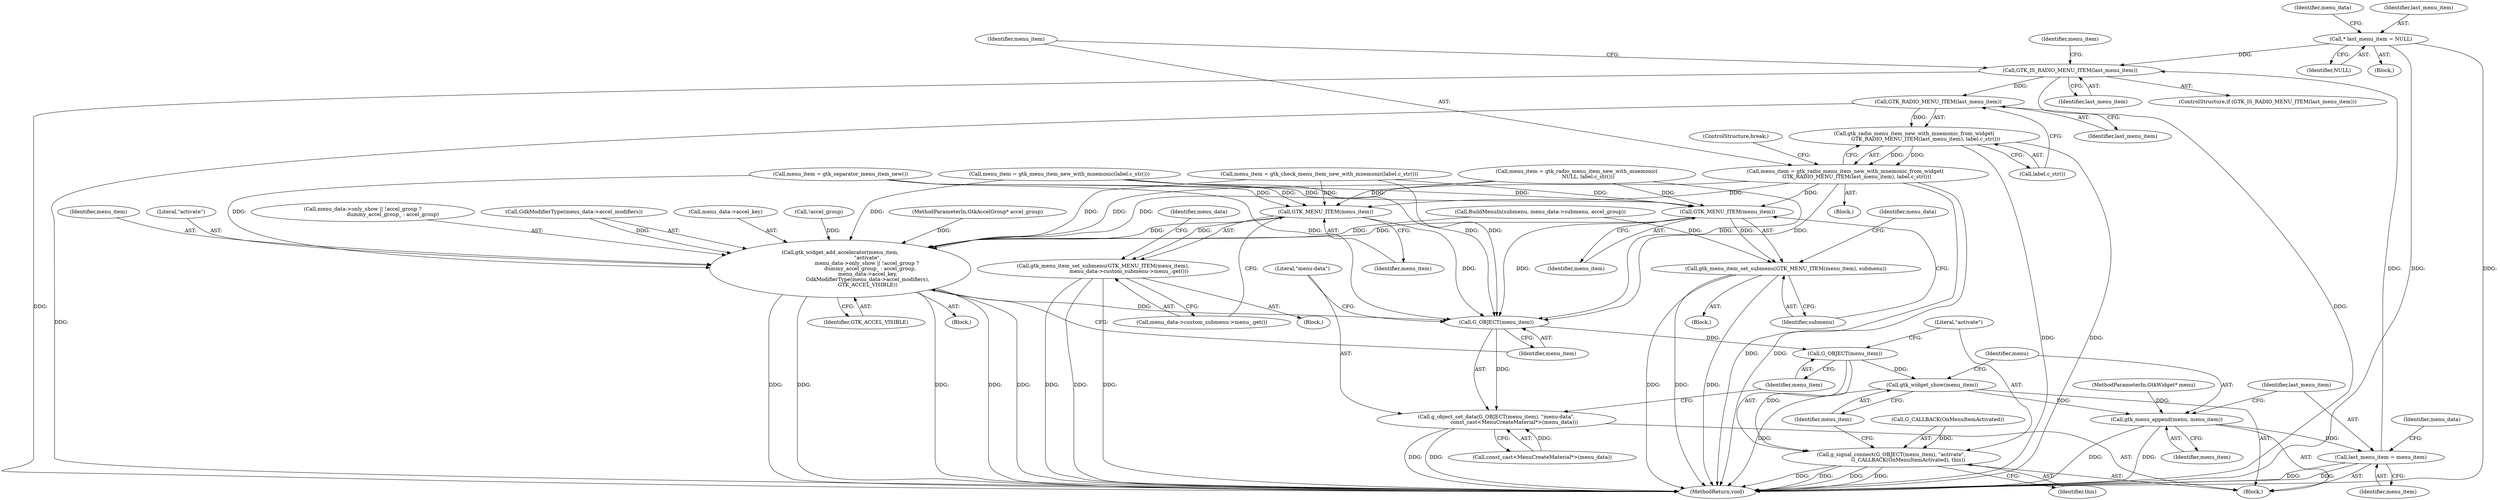 digraph "0_Chrome_3290c948762c47292fb388de8318859ee22b6688@pointer" {
"1000106" [label="(Call,* last_menu_item = NULL)"];
"1000178" [label="(Call,GTK_IS_RADIO_MENU_ITEM(last_menu_item))"];
"1000184" [label="(Call,GTK_RADIO_MENU_ITEM(last_menu_item))"];
"1000183" [label="(Call,gtk_radio_menu_item_new_with_mnemonic_from_widget(\n              GTK_RADIO_MENU_ITEM(last_menu_item), label.c_str()))"];
"1000181" [label="(Call,menu_item = gtk_radio_menu_item_new_with_mnemonic_from_widget(\n              GTK_RADIO_MENU_ITEM(last_menu_item), label.c_str()))"];
"1000229" [label="(Call,GTK_MENU_ITEM(menu_item))"];
"1000228" [label="(Call,gtk_menu_item_set_submenu(GTK_MENU_ITEM(menu_item), submenu))"];
"1000251" [label="(Call,gtk_widget_add_accelerator(menu_item,\n                                  \"activate\",\n                                 menu_data->only_show || !accel_group ?\n                                     dummy_accel_group_ : accel_group,\n                                  menu_data->accel_key,\n                                  GdkModifierType(menu_data->accel_modifiers),\n                                  GTK_ACCEL_VISIBLE))"];
"1000272" [label="(Call,G_OBJECT(menu_item))"];
"1000271" [label="(Call,g_object_set_data(G_OBJECT(menu_item), \"menu-data\",\n                      const_cast<MenuCreateMaterial*>(menu_data)))"];
"1000279" [label="(Call,G_OBJECT(menu_item))"];
"1000278" [label="(Call,g_signal_connect(G_OBJECT(menu_item), \"activate\",\n                     G_CALLBACK(OnMenuItemActivated), this))"];
"1000285" [label="(Call,gtk_widget_show(menu_item))"];
"1000287" [label="(Call,gtk_menu_append(menu, menu_item))"];
"1000290" [label="(Call,last_menu_item = menu_item)"];
"1000239" [label="(Call,GTK_MENU_ITEM(menu_item))"];
"1000238" [label="(Call,gtk_menu_item_set_submenu(GTK_MENU_ITEM(menu_item),\n                                menu_data->custom_submenu->menu_.get()))"];
"1000238" [label="(Call,gtk_menu_item_set_submenu(GTK_MENU_ITEM(menu_item),\n                                menu_data->custom_submenu->menu_.get()))"];
"1000288" [label="(Identifier,menu)"];
"1000252" [label="(Identifier,menu_item)"];
"1000250" [label="(Block,)"];
"1000289" [label="(Identifier,menu_item)"];
"1000253" [label="(Literal,\"activate\")"];
"1000202" [label="(Call,menu_item = gtk_separator_menu_item_new())"];
"1000273" [label="(Identifier,menu_item)"];
"1000291" [label="(Identifier,last_menu_item)"];
"1000287" [label="(Call,gtk_menu_append(menu, menu_item))"];
"1000184" [label="(Call,GTK_RADIO_MENU_ITEM(last_menu_item))"];
"1000208" [label="(Call,menu_item = gtk_menu_item_new_with_mnemonic(label.c_str()))"];
"1000180" [label="(Block,)"];
"1000229" [label="(Call,GTK_MENU_ITEM(menu_item))"];
"1000189" [label="(Call,menu_item = gtk_radio_menu_item_new_with_mnemonic(\n              NULL, label.c_str()))"];
"1000254" [label="(Call,menu_data->only_show || !accel_group ?\n                                     dummy_accel_group_ : accel_group)"];
"1000274" [label="(Literal,\"menu-data\")"];
"1000101" [label="(MethodParameterIn,GtkWidget* menu)"];
"1000177" [label="(ControlStructure,if (GTK_IS_RADIO_MENU_ITEM(last_menu_item)))"];
"1000241" [label="(Call,menu_data->custom_submenu->menu_.get())"];
"1000178" [label="(Call,GTK_IS_RADIO_MENU_ITEM(last_menu_item))"];
"1000231" [label="(Identifier,submenu)"];
"1000112" [label="(Identifier,menu_data)"];
"1000194" [label="(ControlStructure,break;)"];
"1000282" [label="(Call,G_CALLBACK(OnMenuItemActivated))"];
"1000292" [label="(Identifier,menu_item)"];
"1000266" [label="(Call,GdkModifierType(menu_data->accel_modifiers))"];
"1000182" [label="(Identifier,menu_item)"];
"1000228" [label="(Call,gtk_menu_item_set_submenu(GTK_MENU_ITEM(menu_item), submenu))"];
"1000270" [label="(Identifier,GTK_ACCEL_VISIBLE)"];
"1000275" [label="(Call,const_cast<MenuCreateMaterial*>(menu_data))"];
"1000272" [label="(Call,G_OBJECT(menu_item))"];
"1000107" [label="(Identifier,last_menu_item)"];
"1000284" [label="(Identifier,this)"];
"1000186" [label="(Call,label.c_str())"];
"1000190" [label="(Identifier,menu_item)"];
"1000286" [label="(Identifier,menu_item)"];
"1000104" [label="(Block,)"];
"1000293" [label="(MethodReturn,void)"];
"1000278" [label="(Call,g_signal_connect(G_OBJECT(menu_item), \"activate\",\n                     G_CALLBACK(OnMenuItemActivated), this))"];
"1000106" [label="(Call,* last_menu_item = NULL)"];
"1000116" [label="(Identifier,menu_data)"];
"1000183" [label="(Call,gtk_radio_menu_item_new_with_mnemonic_from_widget(\n              GTK_RADIO_MENU_ITEM(last_menu_item), label.c_str()))"];
"1000263" [label="(Call,menu_data->accel_key)"];
"1000222" [label="(Call,BuildMenuIn(submenu, menu_data->submenu, accel_group))"];
"1000179" [label="(Identifier,last_menu_item)"];
"1000279" [label="(Call,G_OBJECT(menu_item))"];
"1000271" [label="(Call,g_object_set_data(G_OBJECT(menu_item), \"menu-data\",\n                      const_cast<MenuCreateMaterial*>(menu_data)))"];
"1000259" [label="(Call,!accel_group)"];
"1000237" [label="(Block,)"];
"1000230" [label="(Identifier,menu_item)"];
"1000240" [label="(Identifier,menu_item)"];
"1000108" [label="(Identifier,NULL)"];
"1000103" [label="(MethodParameterIn,GtkAccelGroup* accel_group)"];
"1000244" [label="(Identifier,menu_data)"];
"1000239" [label="(Call,GTK_MENU_ITEM(menu_item))"];
"1000251" [label="(Call,gtk_widget_add_accelerator(menu_item,\n                                  \"activate\",\n                                 menu_data->only_show || !accel_group ?\n                                     dummy_accel_group_ : accel_group,\n                                  menu_data->accel_key,\n                                  GdkModifierType(menu_data->accel_modifiers),\n                                  GTK_ACCEL_VISIBLE))"];
"1000290" [label="(Call,last_menu_item = menu_item)"];
"1000196" [label="(Call,menu_item = gtk_check_menu_item_new_with_mnemonic(label.c_str()))"];
"1000181" [label="(Call,menu_item = gtk_radio_menu_item_new_with_mnemonic_from_widget(\n              GTK_RADIO_MENU_ITEM(last_menu_item), label.c_str()))"];
"1000117" [label="(Block,)"];
"1000217" [label="(Block,)"];
"1000280" [label="(Identifier,menu_item)"];
"1000185" [label="(Identifier,last_menu_item)"];
"1000248" [label="(Identifier,menu_data)"];
"1000281" [label="(Literal,\"activate\")"];
"1000285" [label="(Call,gtk_widget_show(menu_item))"];
"1000106" -> "1000104"  [label="AST: "];
"1000106" -> "1000108"  [label="CFG: "];
"1000107" -> "1000106"  [label="AST: "];
"1000108" -> "1000106"  [label="AST: "];
"1000112" -> "1000106"  [label="CFG: "];
"1000106" -> "1000293"  [label="DDG: "];
"1000106" -> "1000293"  [label="DDG: "];
"1000106" -> "1000178"  [label="DDG: "];
"1000178" -> "1000177"  [label="AST: "];
"1000178" -> "1000179"  [label="CFG: "];
"1000179" -> "1000178"  [label="AST: "];
"1000182" -> "1000178"  [label="CFG: "];
"1000190" -> "1000178"  [label="CFG: "];
"1000178" -> "1000293"  [label="DDG: "];
"1000178" -> "1000293"  [label="DDG: "];
"1000290" -> "1000178"  [label="DDG: "];
"1000178" -> "1000184"  [label="DDG: "];
"1000184" -> "1000183"  [label="AST: "];
"1000184" -> "1000185"  [label="CFG: "];
"1000185" -> "1000184"  [label="AST: "];
"1000186" -> "1000184"  [label="CFG: "];
"1000184" -> "1000293"  [label="DDG: "];
"1000184" -> "1000183"  [label="DDG: "];
"1000183" -> "1000181"  [label="AST: "];
"1000183" -> "1000186"  [label="CFG: "];
"1000186" -> "1000183"  [label="AST: "];
"1000181" -> "1000183"  [label="CFG: "];
"1000183" -> "1000293"  [label="DDG: "];
"1000183" -> "1000293"  [label="DDG: "];
"1000183" -> "1000181"  [label="DDG: "];
"1000183" -> "1000181"  [label="DDG: "];
"1000181" -> "1000180"  [label="AST: "];
"1000182" -> "1000181"  [label="AST: "];
"1000194" -> "1000181"  [label="CFG: "];
"1000181" -> "1000293"  [label="DDG: "];
"1000181" -> "1000293"  [label="DDG: "];
"1000181" -> "1000229"  [label="DDG: "];
"1000181" -> "1000239"  [label="DDG: "];
"1000181" -> "1000251"  [label="DDG: "];
"1000181" -> "1000272"  [label="DDG: "];
"1000229" -> "1000228"  [label="AST: "];
"1000229" -> "1000230"  [label="CFG: "];
"1000230" -> "1000229"  [label="AST: "];
"1000231" -> "1000229"  [label="CFG: "];
"1000229" -> "1000228"  [label="DDG: "];
"1000208" -> "1000229"  [label="DDG: "];
"1000189" -> "1000229"  [label="DDG: "];
"1000202" -> "1000229"  [label="DDG: "];
"1000196" -> "1000229"  [label="DDG: "];
"1000229" -> "1000251"  [label="DDG: "];
"1000229" -> "1000272"  [label="DDG: "];
"1000228" -> "1000217"  [label="AST: "];
"1000228" -> "1000231"  [label="CFG: "];
"1000231" -> "1000228"  [label="AST: "];
"1000248" -> "1000228"  [label="CFG: "];
"1000228" -> "1000293"  [label="DDG: "];
"1000228" -> "1000293"  [label="DDG: "];
"1000228" -> "1000293"  [label="DDG: "];
"1000222" -> "1000228"  [label="DDG: "];
"1000251" -> "1000250"  [label="AST: "];
"1000251" -> "1000270"  [label="CFG: "];
"1000252" -> "1000251"  [label="AST: "];
"1000253" -> "1000251"  [label="AST: "];
"1000254" -> "1000251"  [label="AST: "];
"1000263" -> "1000251"  [label="AST: "];
"1000266" -> "1000251"  [label="AST: "];
"1000270" -> "1000251"  [label="AST: "];
"1000273" -> "1000251"  [label="CFG: "];
"1000251" -> "1000293"  [label="DDG: "];
"1000251" -> "1000293"  [label="DDG: "];
"1000251" -> "1000293"  [label="DDG: "];
"1000251" -> "1000293"  [label="DDG: "];
"1000251" -> "1000293"  [label="DDG: "];
"1000208" -> "1000251"  [label="DDG: "];
"1000189" -> "1000251"  [label="DDG: "];
"1000239" -> "1000251"  [label="DDG: "];
"1000202" -> "1000251"  [label="DDG: "];
"1000196" -> "1000251"  [label="DDG: "];
"1000259" -> "1000251"  [label="DDG: "];
"1000222" -> "1000251"  [label="DDG: "];
"1000103" -> "1000251"  [label="DDG: "];
"1000266" -> "1000251"  [label="DDG: "];
"1000251" -> "1000272"  [label="DDG: "];
"1000272" -> "1000271"  [label="AST: "];
"1000272" -> "1000273"  [label="CFG: "];
"1000273" -> "1000272"  [label="AST: "];
"1000274" -> "1000272"  [label="CFG: "];
"1000272" -> "1000271"  [label="DDG: "];
"1000208" -> "1000272"  [label="DDG: "];
"1000189" -> "1000272"  [label="DDG: "];
"1000239" -> "1000272"  [label="DDG: "];
"1000202" -> "1000272"  [label="DDG: "];
"1000196" -> "1000272"  [label="DDG: "];
"1000272" -> "1000279"  [label="DDG: "];
"1000271" -> "1000117"  [label="AST: "];
"1000271" -> "1000275"  [label="CFG: "];
"1000274" -> "1000271"  [label="AST: "];
"1000275" -> "1000271"  [label="AST: "];
"1000280" -> "1000271"  [label="CFG: "];
"1000271" -> "1000293"  [label="DDG: "];
"1000271" -> "1000293"  [label="DDG: "];
"1000275" -> "1000271"  [label="DDG: "];
"1000279" -> "1000278"  [label="AST: "];
"1000279" -> "1000280"  [label="CFG: "];
"1000280" -> "1000279"  [label="AST: "];
"1000281" -> "1000279"  [label="CFG: "];
"1000279" -> "1000278"  [label="DDG: "];
"1000279" -> "1000285"  [label="DDG: "];
"1000278" -> "1000117"  [label="AST: "];
"1000278" -> "1000284"  [label="CFG: "];
"1000281" -> "1000278"  [label="AST: "];
"1000282" -> "1000278"  [label="AST: "];
"1000284" -> "1000278"  [label="AST: "];
"1000286" -> "1000278"  [label="CFG: "];
"1000278" -> "1000293"  [label="DDG: "];
"1000278" -> "1000293"  [label="DDG: "];
"1000278" -> "1000293"  [label="DDG: "];
"1000278" -> "1000293"  [label="DDG: "];
"1000282" -> "1000278"  [label="DDG: "];
"1000285" -> "1000117"  [label="AST: "];
"1000285" -> "1000286"  [label="CFG: "];
"1000286" -> "1000285"  [label="AST: "];
"1000288" -> "1000285"  [label="CFG: "];
"1000285" -> "1000293"  [label="DDG: "];
"1000285" -> "1000287"  [label="DDG: "];
"1000287" -> "1000117"  [label="AST: "];
"1000287" -> "1000289"  [label="CFG: "];
"1000288" -> "1000287"  [label="AST: "];
"1000289" -> "1000287"  [label="AST: "];
"1000291" -> "1000287"  [label="CFG: "];
"1000287" -> "1000293"  [label="DDG: "];
"1000287" -> "1000293"  [label="DDG: "];
"1000101" -> "1000287"  [label="DDG: "];
"1000287" -> "1000290"  [label="DDG: "];
"1000290" -> "1000117"  [label="AST: "];
"1000290" -> "1000292"  [label="CFG: "];
"1000291" -> "1000290"  [label="AST: "];
"1000292" -> "1000290"  [label="AST: "];
"1000116" -> "1000290"  [label="CFG: "];
"1000290" -> "1000293"  [label="DDG: "];
"1000290" -> "1000293"  [label="DDG: "];
"1000239" -> "1000238"  [label="AST: "];
"1000239" -> "1000240"  [label="CFG: "];
"1000240" -> "1000239"  [label="AST: "];
"1000241" -> "1000239"  [label="CFG: "];
"1000239" -> "1000238"  [label="DDG: "];
"1000208" -> "1000239"  [label="DDG: "];
"1000189" -> "1000239"  [label="DDG: "];
"1000202" -> "1000239"  [label="DDG: "];
"1000196" -> "1000239"  [label="DDG: "];
"1000238" -> "1000237"  [label="AST: "];
"1000238" -> "1000241"  [label="CFG: "];
"1000241" -> "1000238"  [label="AST: "];
"1000244" -> "1000238"  [label="CFG: "];
"1000238" -> "1000293"  [label="DDG: "];
"1000238" -> "1000293"  [label="DDG: "];
"1000238" -> "1000293"  [label="DDG: "];
}
